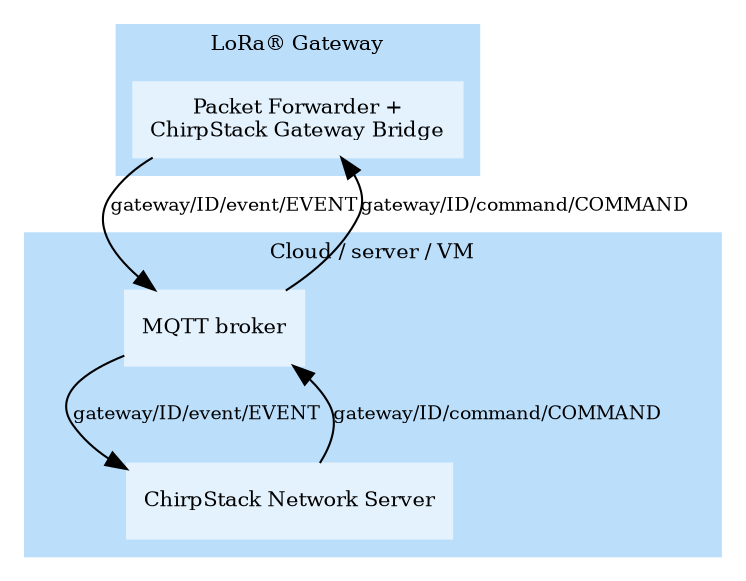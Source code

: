 digraph G {
	fontsize=10;
	style=filled;
	color="#bbdefb";
	node [shape=record, style=filled, color="#e3f2fd", fontsize=10];
	edge [fontsize=9];

	subgraph cluster_0 {
		label="LoRa&reg; Gateway";

		"chirpstack-gateway-bridge-gw" [label="Packet Forwarder +\nChirpStack Gateway Bridge"];
	}

	subgraph cluster_1 {
		label="Cloud / server / VM";

		"mqtt" [label="MQTT broker"];
		"chirpstack-network-server" [label="ChirpStack Network Server"];
	}


	"chirpstack-gateway-bridge-gw" -> "mqtt" [label="gateway/ID/event/EVENT"];
	"mqtt" -> "chirpstack-gateway-bridge-gw" [label="gateway/ID/command/COMMAND"];

	"chirpstack-network-server" -> "mqtt" [label="gateway/ID/command/COMMAND"];
	"mqtt" -> "chirpstack-network-server" [label="gateway/ID/event/EVENT"];
}
